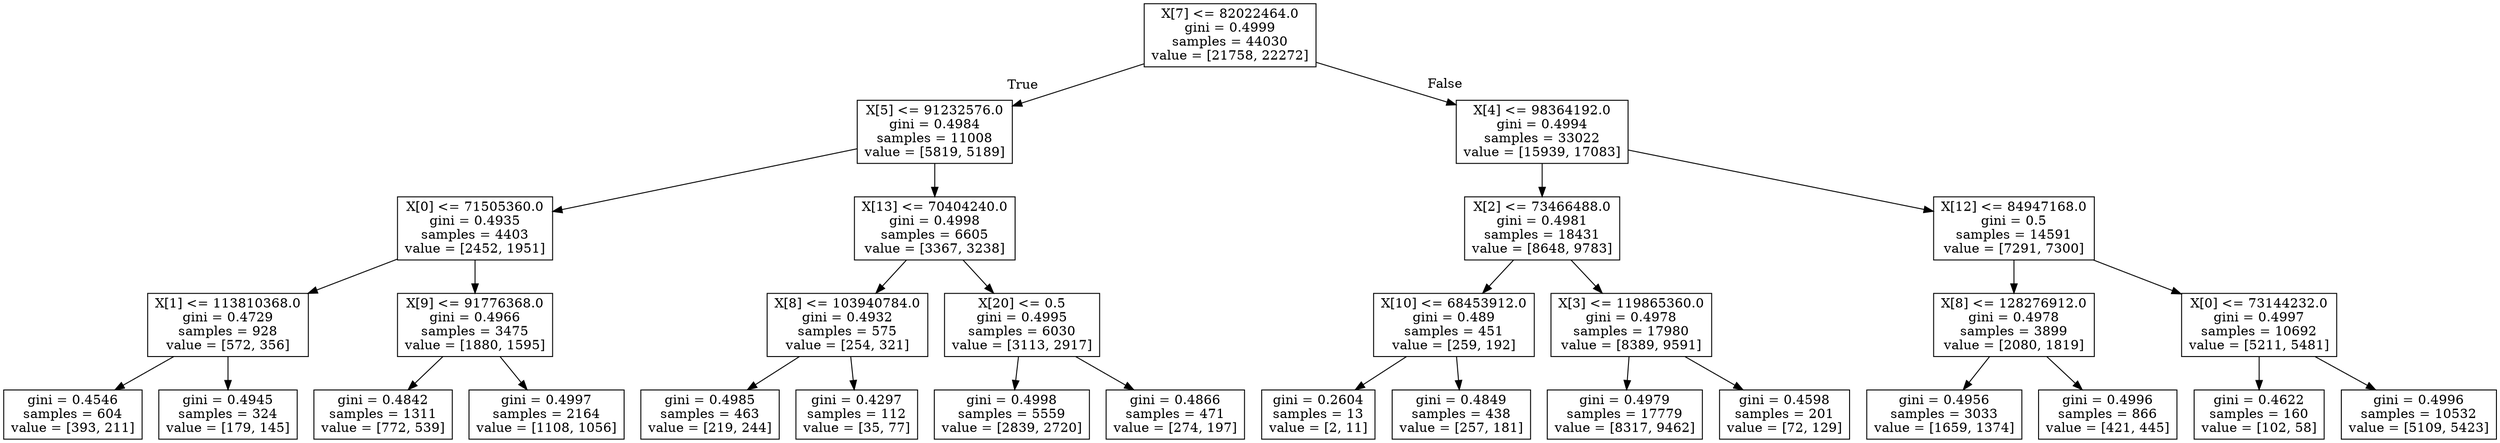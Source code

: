 digraph Tree {
node [shape=box] ;
0 [label="X[7] <= 82022464.0\ngini = 0.4999\nsamples = 44030\nvalue = [21758, 22272]"] ;
1 [label="X[5] <= 91232576.0\ngini = 0.4984\nsamples = 11008\nvalue = [5819, 5189]"] ;
0 -> 1 [labeldistance=2.5, labelangle=45, headlabel="True"] ;
2 [label="X[0] <= 71505360.0\ngini = 0.4935\nsamples = 4403\nvalue = [2452, 1951]"] ;
1 -> 2 ;
3 [label="X[1] <= 113810368.0\ngini = 0.4729\nsamples = 928\nvalue = [572, 356]"] ;
2 -> 3 ;
4 [label="gini = 0.4546\nsamples = 604\nvalue = [393, 211]"] ;
3 -> 4 ;
5 [label="gini = 0.4945\nsamples = 324\nvalue = [179, 145]"] ;
3 -> 5 ;
6 [label="X[9] <= 91776368.0\ngini = 0.4966\nsamples = 3475\nvalue = [1880, 1595]"] ;
2 -> 6 ;
7 [label="gini = 0.4842\nsamples = 1311\nvalue = [772, 539]"] ;
6 -> 7 ;
8 [label="gini = 0.4997\nsamples = 2164\nvalue = [1108, 1056]"] ;
6 -> 8 ;
9 [label="X[13] <= 70404240.0\ngini = 0.4998\nsamples = 6605\nvalue = [3367, 3238]"] ;
1 -> 9 ;
10 [label="X[8] <= 103940784.0\ngini = 0.4932\nsamples = 575\nvalue = [254, 321]"] ;
9 -> 10 ;
11 [label="gini = 0.4985\nsamples = 463\nvalue = [219, 244]"] ;
10 -> 11 ;
12 [label="gini = 0.4297\nsamples = 112\nvalue = [35, 77]"] ;
10 -> 12 ;
13 [label="X[20] <= 0.5\ngini = 0.4995\nsamples = 6030\nvalue = [3113, 2917]"] ;
9 -> 13 ;
14 [label="gini = 0.4998\nsamples = 5559\nvalue = [2839, 2720]"] ;
13 -> 14 ;
15 [label="gini = 0.4866\nsamples = 471\nvalue = [274, 197]"] ;
13 -> 15 ;
16 [label="X[4] <= 98364192.0\ngini = 0.4994\nsamples = 33022\nvalue = [15939, 17083]"] ;
0 -> 16 [labeldistance=2.5, labelangle=-45, headlabel="False"] ;
17 [label="X[2] <= 73466488.0\ngini = 0.4981\nsamples = 18431\nvalue = [8648, 9783]"] ;
16 -> 17 ;
18 [label="X[10] <= 68453912.0\ngini = 0.489\nsamples = 451\nvalue = [259, 192]"] ;
17 -> 18 ;
19 [label="gini = 0.2604\nsamples = 13\nvalue = [2, 11]"] ;
18 -> 19 ;
20 [label="gini = 0.4849\nsamples = 438\nvalue = [257, 181]"] ;
18 -> 20 ;
21 [label="X[3] <= 119865360.0\ngini = 0.4978\nsamples = 17980\nvalue = [8389, 9591]"] ;
17 -> 21 ;
22 [label="gini = 0.4979\nsamples = 17779\nvalue = [8317, 9462]"] ;
21 -> 22 ;
23 [label="gini = 0.4598\nsamples = 201\nvalue = [72, 129]"] ;
21 -> 23 ;
24 [label="X[12] <= 84947168.0\ngini = 0.5\nsamples = 14591\nvalue = [7291, 7300]"] ;
16 -> 24 ;
25 [label="X[8] <= 128276912.0\ngini = 0.4978\nsamples = 3899\nvalue = [2080, 1819]"] ;
24 -> 25 ;
26 [label="gini = 0.4956\nsamples = 3033\nvalue = [1659, 1374]"] ;
25 -> 26 ;
27 [label="gini = 0.4996\nsamples = 866\nvalue = [421, 445]"] ;
25 -> 27 ;
28 [label="X[0] <= 73144232.0\ngini = 0.4997\nsamples = 10692\nvalue = [5211, 5481]"] ;
24 -> 28 ;
29 [label="gini = 0.4622\nsamples = 160\nvalue = [102, 58]"] ;
28 -> 29 ;
30 [label="gini = 0.4996\nsamples = 10532\nvalue = [5109, 5423]"] ;
28 -> 30 ;
}